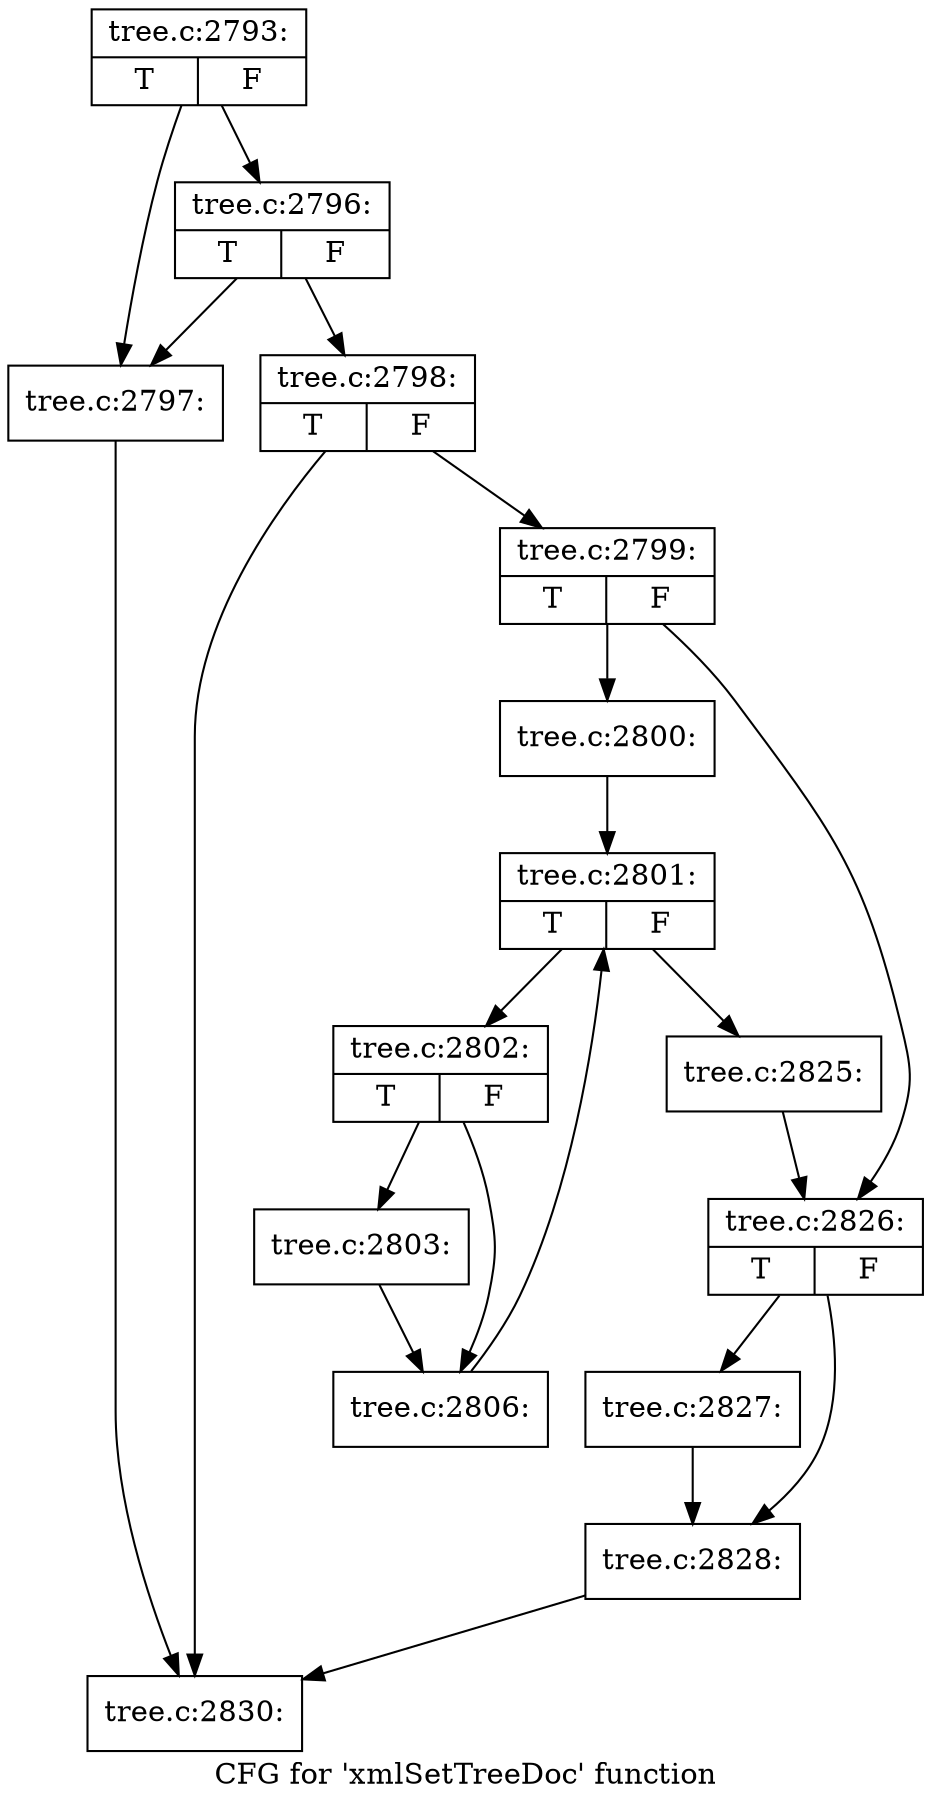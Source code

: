 digraph "CFG for 'xmlSetTreeDoc' function" {
	label="CFG for 'xmlSetTreeDoc' function";

	Node0x43ccd90 [shape=record,label="{tree.c:2793:|{<s0>T|<s1>F}}"];
	Node0x43ccd90 -> Node0x43cc160;
	Node0x43ccd90 -> Node0x43cd950;
	Node0x43cd950 [shape=record,label="{tree.c:2796:|{<s0>T|<s1>F}}"];
	Node0x43cd950 -> Node0x43cc160;
	Node0x43cd950 -> Node0x43cd900;
	Node0x43cc160 [shape=record,label="{tree.c:2797:}"];
	Node0x43cc160 -> Node0x43ce0e0;
	Node0x43cd900 [shape=record,label="{tree.c:2798:|{<s0>T|<s1>F}}"];
	Node0x43cd900 -> Node0x43ce090;
	Node0x43cd900 -> Node0x43ce0e0;
	Node0x43ce090 [shape=record,label="{tree.c:2799:|{<s0>T|<s1>F}}"];
	Node0x43ce090 -> Node0x43ce630;
	Node0x43ce090 -> Node0x43ce680;
	Node0x43ce630 [shape=record,label="{tree.c:2800:}"];
	Node0x43ce630 -> Node0x43cece0;
	Node0x43cece0 [shape=record,label="{tree.c:2801:|{<s0>T|<s1>F}}"];
	Node0x43cece0 -> Node0x43ceeb0;
	Node0x43cece0 -> Node0x43cef00;
	Node0x43ceeb0 [shape=record,label="{tree.c:2802:|{<s0>T|<s1>F}}"];
	Node0x43ceeb0 -> Node0x42f2f60;
	Node0x43ceeb0 -> Node0x42f2fb0;
	Node0x42f2f60 [shape=record,label="{tree.c:2803:}"];
	Node0x42f2f60 -> Node0x42f2fb0;
	Node0x42f2fb0 [shape=record,label="{tree.c:2806:}"];
	Node0x42f2fb0 -> Node0x43cece0;
	Node0x43cef00 [shape=record,label="{tree.c:2825:}"];
	Node0x43cef00 -> Node0x43ce680;
	Node0x43ce680 [shape=record,label="{tree.c:2826:|{<s0>T|<s1>F}}"];
	Node0x43ce680 -> Node0x42f4230;
	Node0x43ce680 -> Node0x42f4560;
	Node0x42f4230 [shape=record,label="{tree.c:2827:}"];
	Node0x42f4230 -> Node0x42f4560;
	Node0x42f4560 [shape=record,label="{tree.c:2828:}"];
	Node0x42f4560 -> Node0x43ce0e0;
	Node0x43ce0e0 [shape=record,label="{tree.c:2830:}"];
}
